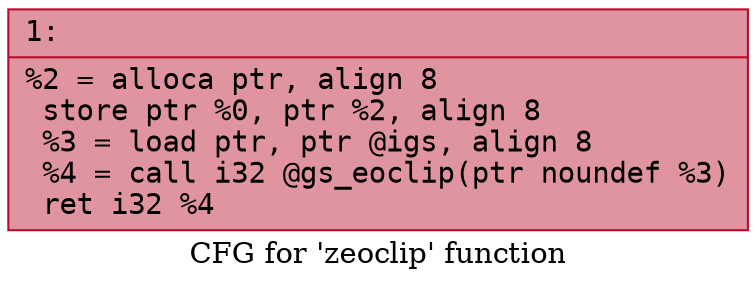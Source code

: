 digraph "CFG for 'zeoclip' function" {
	label="CFG for 'zeoclip' function";

	Node0x600000a0e850 [shape=record,color="#b70d28ff", style=filled, fillcolor="#b70d2870" fontname="Courier",label="{1:\l|  %2 = alloca ptr, align 8\l  store ptr %0, ptr %2, align 8\l  %3 = load ptr, ptr @igs, align 8\l  %4 = call i32 @gs_eoclip(ptr noundef %3)\l  ret i32 %4\l}"];
}
